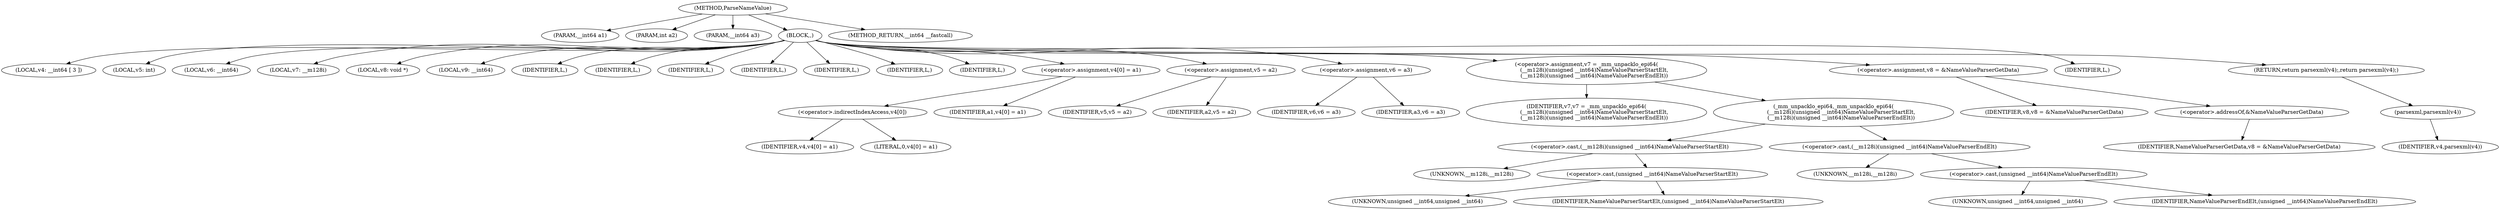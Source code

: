 digraph ParseNameValue {  
"1000107" [label = "(METHOD,ParseNameValue)" ]
"1000108" [label = "(PARAM,__int64 a1)" ]
"1000109" [label = "(PARAM,int a2)" ]
"1000110" [label = "(PARAM,__int64 a3)" ]
"1000111" [label = "(BLOCK,,)" ]
"1000112" [label = "(LOCAL,v4: __int64 [ 3 ])" ]
"1000113" [label = "(LOCAL,v5: int)" ]
"1000114" [label = "(LOCAL,v6: __int64)" ]
"1000115" [label = "(LOCAL,v7: __m128i)" ]
"1000116" [label = "(LOCAL,v8: void *)" ]
"1000117" [label = "(LOCAL,v9: __int64)" ]
"1000118" [label = "(IDENTIFIER,L,)" ]
"1000119" [label = "(IDENTIFIER,L,)" ]
"1000120" [label = "(IDENTIFIER,L,)" ]
"1000121" [label = "(IDENTIFIER,L,)" ]
"1000122" [label = "(IDENTIFIER,L,)" ]
"1000123" [label = "(IDENTIFIER,L,)" ]
"1000124" [label = "(IDENTIFIER,L,)" ]
"1000125" [label = "(<operator>.assignment,v4[0] = a1)" ]
"1000126" [label = "(<operator>.indirectIndexAccess,v4[0])" ]
"1000127" [label = "(IDENTIFIER,v4,v4[0] = a1)" ]
"1000128" [label = "(LITERAL,0,v4[0] = a1)" ]
"1000129" [label = "(IDENTIFIER,a1,v4[0] = a1)" ]
"1000130" [label = "(<operator>.assignment,v5 = a2)" ]
"1000131" [label = "(IDENTIFIER,v5,v5 = a2)" ]
"1000132" [label = "(IDENTIFIER,a2,v5 = a2)" ]
"1000133" [label = "(<operator>.assignment,v6 = a3)" ]
"1000134" [label = "(IDENTIFIER,v6,v6 = a3)" ]
"1000135" [label = "(IDENTIFIER,a3,v6 = a3)" ]
"1000136" [label = "(<operator>.assignment,v7 = _mm_unpacklo_epi64(\n         (__m128i)(unsigned __int64)NameValueParserStartElt,\n         (__m128i)(unsigned __int64)NameValueParserEndElt))" ]
"1000137" [label = "(IDENTIFIER,v7,v7 = _mm_unpacklo_epi64(\n         (__m128i)(unsigned __int64)NameValueParserStartElt,\n         (__m128i)(unsigned __int64)NameValueParserEndElt))" ]
"1000138" [label = "(_mm_unpacklo_epi64,_mm_unpacklo_epi64(\n         (__m128i)(unsigned __int64)NameValueParserStartElt,\n         (__m128i)(unsigned __int64)NameValueParserEndElt))" ]
"1000139" [label = "(<operator>.cast,(__m128i)(unsigned __int64)NameValueParserStartElt)" ]
"1000140" [label = "(UNKNOWN,__m128i,__m128i)" ]
"1000141" [label = "(<operator>.cast,(unsigned __int64)NameValueParserStartElt)" ]
"1000142" [label = "(UNKNOWN,unsigned __int64,unsigned __int64)" ]
"1000143" [label = "(IDENTIFIER,NameValueParserStartElt,(unsigned __int64)NameValueParserStartElt)" ]
"1000144" [label = "(<operator>.cast,(__m128i)(unsigned __int64)NameValueParserEndElt)" ]
"1000145" [label = "(UNKNOWN,__m128i,__m128i)" ]
"1000146" [label = "(<operator>.cast,(unsigned __int64)NameValueParserEndElt)" ]
"1000147" [label = "(UNKNOWN,unsigned __int64,unsigned __int64)" ]
"1000148" [label = "(IDENTIFIER,NameValueParserEndElt,(unsigned __int64)NameValueParserEndElt)" ]
"1000149" [label = "(<operator>.assignment,v8 = &NameValueParserGetData)" ]
"1000150" [label = "(IDENTIFIER,v8,v8 = &NameValueParserGetData)" ]
"1000151" [label = "(<operator>.addressOf,&NameValueParserGetData)" ]
"1000152" [label = "(IDENTIFIER,NameValueParserGetData,v8 = &NameValueParserGetData)" ]
"1000153" [label = "(IDENTIFIER,L,)" ]
"1000154" [label = "(RETURN,return parsexml(v4);,return parsexml(v4);)" ]
"1000155" [label = "(parsexml,parsexml(v4))" ]
"1000156" [label = "(IDENTIFIER,v4,parsexml(v4))" ]
"1000157" [label = "(METHOD_RETURN,__int64 __fastcall)" ]
  "1000107" -> "1000108" 
  "1000107" -> "1000109" 
  "1000107" -> "1000110" 
  "1000107" -> "1000111" 
  "1000107" -> "1000157" 
  "1000111" -> "1000112" 
  "1000111" -> "1000113" 
  "1000111" -> "1000114" 
  "1000111" -> "1000115" 
  "1000111" -> "1000116" 
  "1000111" -> "1000117" 
  "1000111" -> "1000118" 
  "1000111" -> "1000119" 
  "1000111" -> "1000120" 
  "1000111" -> "1000121" 
  "1000111" -> "1000122" 
  "1000111" -> "1000123" 
  "1000111" -> "1000124" 
  "1000111" -> "1000125" 
  "1000111" -> "1000130" 
  "1000111" -> "1000133" 
  "1000111" -> "1000136" 
  "1000111" -> "1000149" 
  "1000111" -> "1000153" 
  "1000111" -> "1000154" 
  "1000125" -> "1000126" 
  "1000125" -> "1000129" 
  "1000126" -> "1000127" 
  "1000126" -> "1000128" 
  "1000130" -> "1000131" 
  "1000130" -> "1000132" 
  "1000133" -> "1000134" 
  "1000133" -> "1000135" 
  "1000136" -> "1000137" 
  "1000136" -> "1000138" 
  "1000138" -> "1000139" 
  "1000138" -> "1000144" 
  "1000139" -> "1000140" 
  "1000139" -> "1000141" 
  "1000141" -> "1000142" 
  "1000141" -> "1000143" 
  "1000144" -> "1000145" 
  "1000144" -> "1000146" 
  "1000146" -> "1000147" 
  "1000146" -> "1000148" 
  "1000149" -> "1000150" 
  "1000149" -> "1000151" 
  "1000151" -> "1000152" 
  "1000154" -> "1000155" 
  "1000155" -> "1000156" 
}
